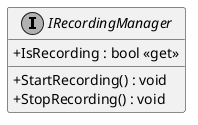 @startuml
skinparam monochrome true
skinparam classAttributeIconSize 0

interface IRecordingManager {
    + IsRecording : bool <<get>>
    + StartRecording() : void
    + StopRecording() : void
}

@enduml
